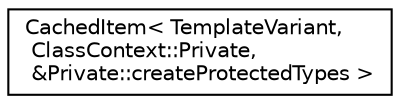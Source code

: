 digraph "Graphical Class Hierarchy"
{
 // LATEX_PDF_SIZE
  edge [fontname="Helvetica",fontsize="10",labelfontname="Helvetica",labelfontsize="10"];
  node [fontname="Helvetica",fontsize="10",shape=record];
  rankdir="LR";
  Node0 [label="CachedItem\< TemplateVariant,\l ClassContext::Private,\l &Private::createProtectedTypes \>",height=0.2,width=0.4,color="black", fillcolor="white", style="filled",URL="$classCachedItem.html",tooltip=" "];
}
